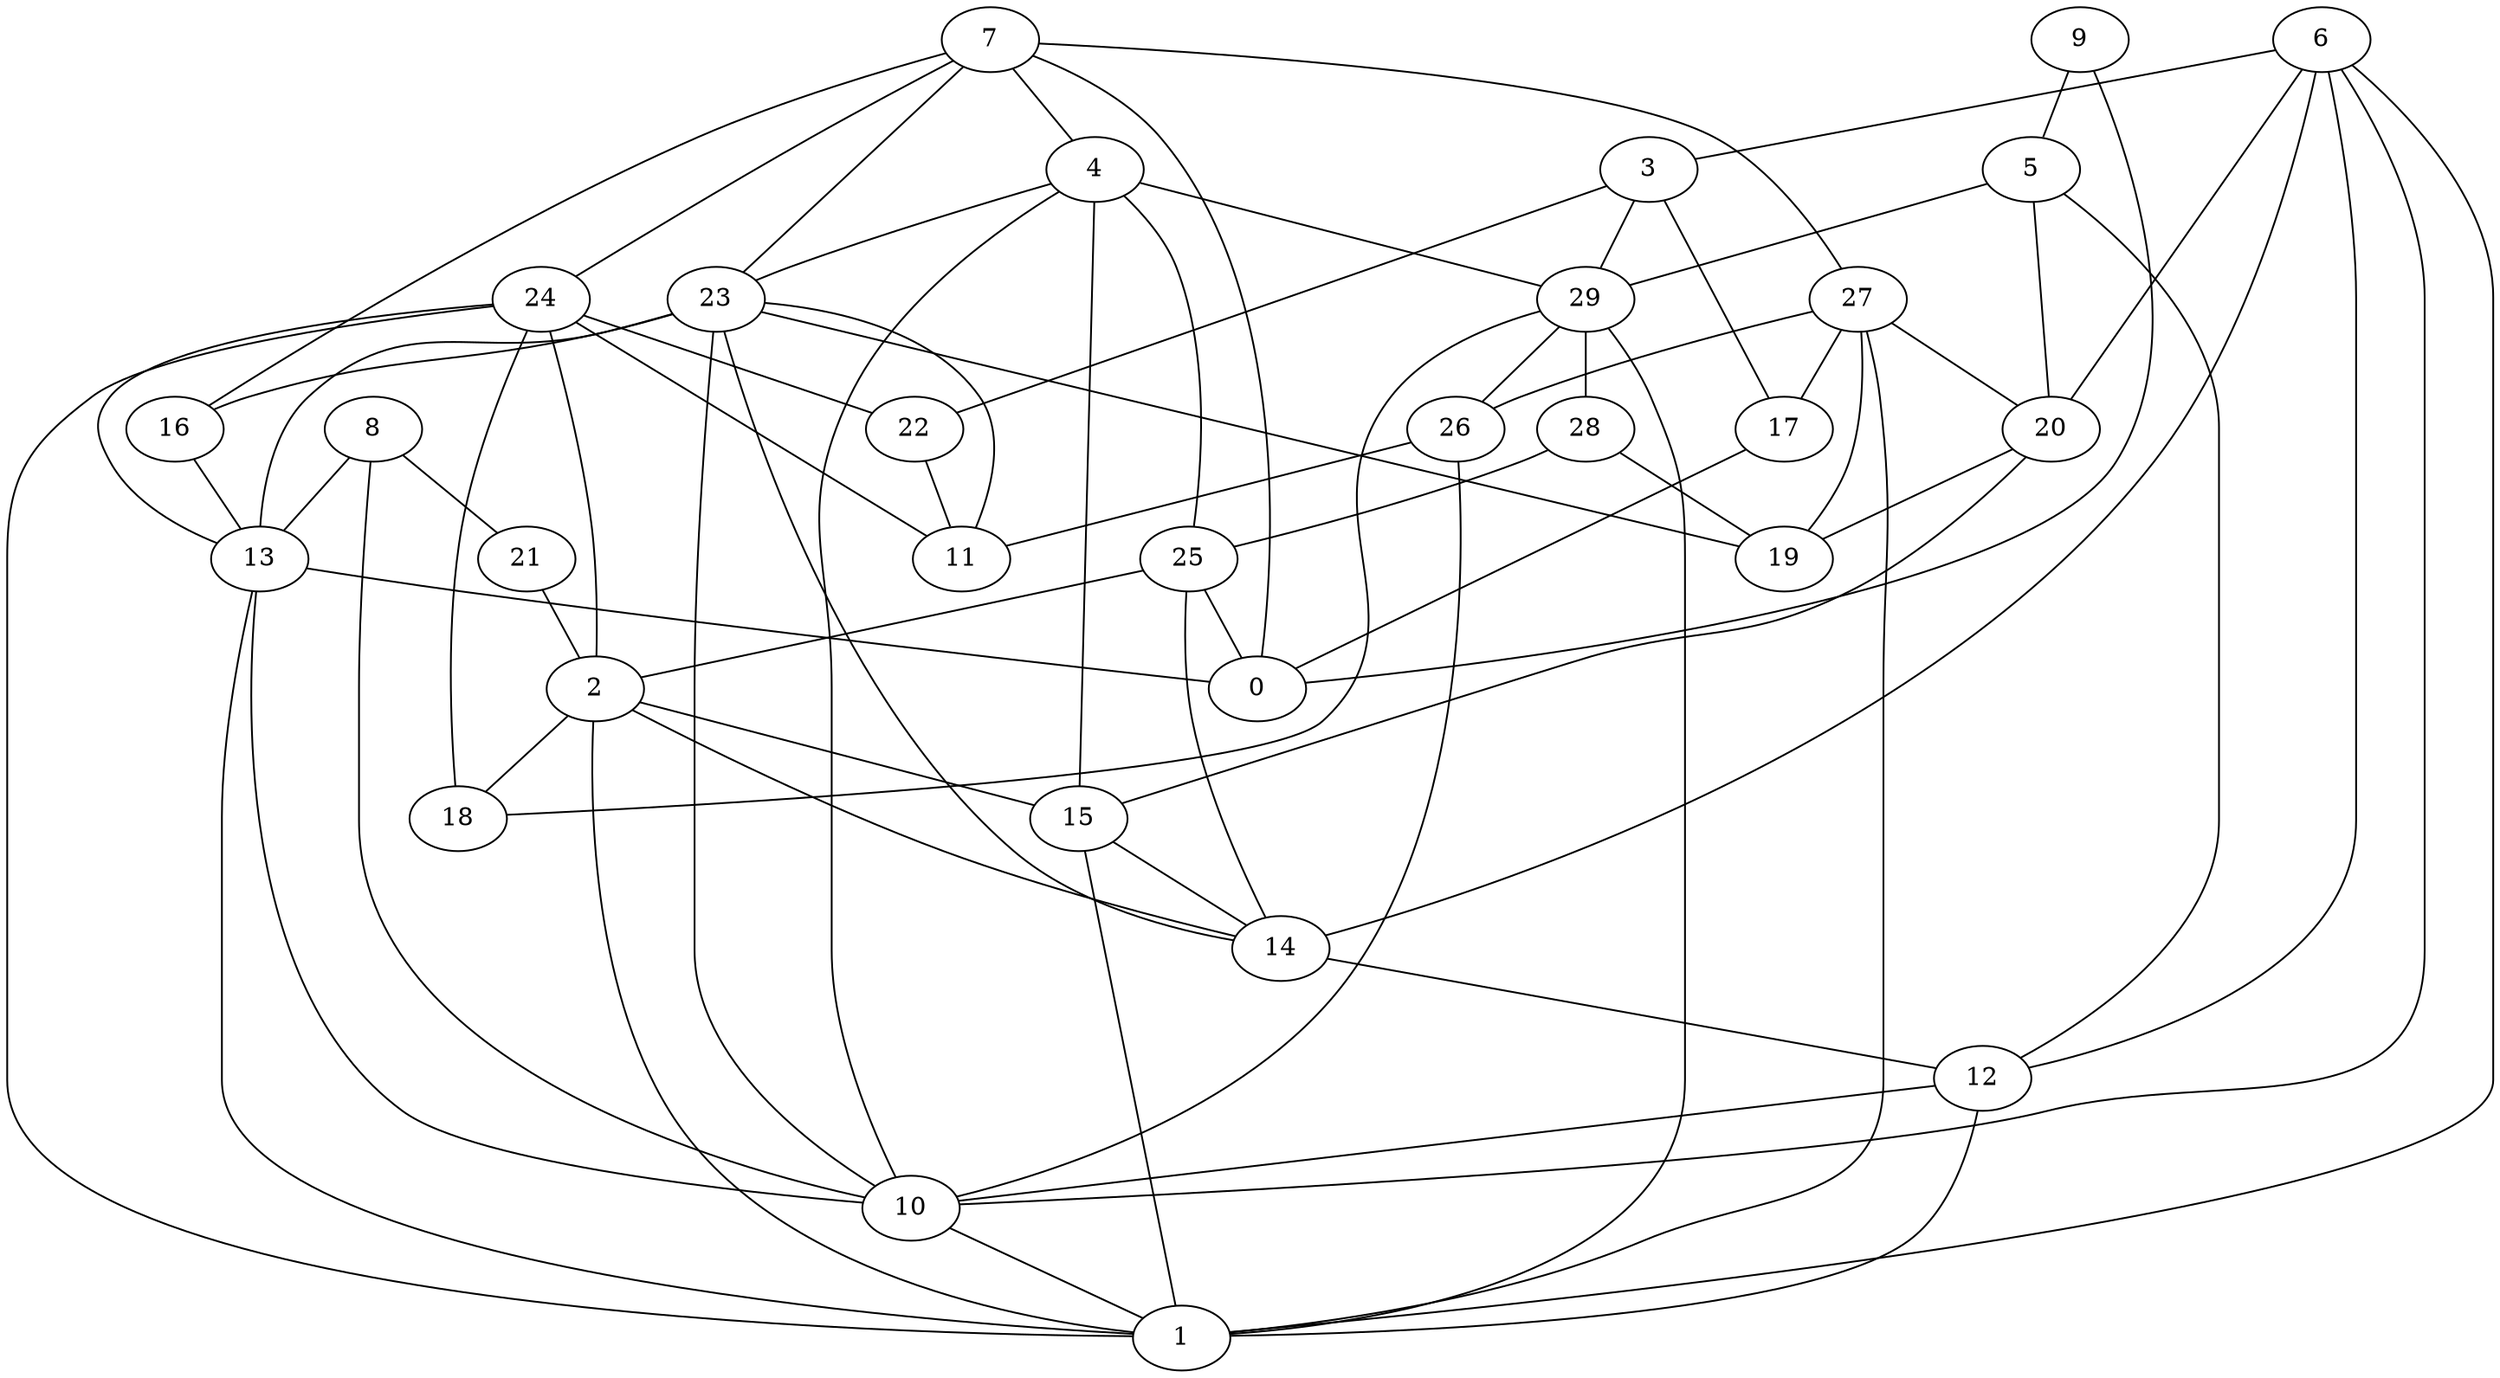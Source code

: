 digraph GG_graph {

subgraph G_graph {
edge [color = black]
"12" -> "10" [dir = none]
"4" -> "15" [dir = none]
"8" -> "10" [dir = none]
"15" -> "14" [dir = none]
"15" -> "1" [dir = none]
"13" -> "1" [dir = none]
"29" -> "28" [dir = none]
"27" -> "17" [dir = none]
"27" -> "20" [dir = none]
"27" -> "19" [dir = none]
"27" -> "26" [dir = none]
"27" -> "1" [dir = none]
"9" -> "0" [dir = none]
"10" -> "1" [dir = none]
"7" -> "0" [dir = none]
"7" -> "27" [dir = none]
"6" -> "3" [dir = none]
"6" -> "14" [dir = none]
"3" -> "22" [dir = none]
"3" -> "29" [dir = none]
"16" -> "13" [dir = none]
"24" -> "11" [dir = none]
"24" -> "18" [dir = none]
"24" -> "13" [dir = none]
"23" -> "13" [dir = none]
"21" -> "2" [dir = none]
"2" -> "1" [dir = none]
"25" -> "2" [dir = none]
"5" -> "29" [dir = none]
"25" -> "14" [dir = none]
"22" -> "11" [dir = none]
"13" -> "0" [dir = none]
"5" -> "12" [dir = none]
"3" -> "17" [dir = none]
"23" -> "14" [dir = none]
"8" -> "21" [dir = none]
"8" -> "13" [dir = none]
"7" -> "23" [dir = none]
"28" -> "25" [dir = none]
"7" -> "16" [dir = none]
"26" -> "11" [dir = none]
"9" -> "5" [dir = none]
"6" -> "20" [dir = none]
"4" -> "10" [dir = none]
"6" -> "1" [dir = none]
"23" -> "16" [dir = none]
"12" -> "1" [dir = none]
"6" -> "12" [dir = none]
"4" -> "25" [dir = none]
"13" -> "10" [dir = none]
"29" -> "26" [dir = none]
"2" -> "18" [dir = none]
"23" -> "19" [dir = none]
"23" -> "11" [dir = none]
"24" -> "22" [dir = none]
"24" -> "2" [dir = none]
"6" -> "10" [dir = none]
"4" -> "29" [dir = none]
"29" -> "1" [dir = none]
"2" -> "14" [dir = none]
"28" -> "19" [dir = none]
"14" -> "12" [dir = none]
"23" -> "10" [dir = none]
"24" -> "1" [dir = none]
"4" -> "23" [dir = none]
"25" -> "0" [dir = none]
"7" -> "4" [dir = none]
"2" -> "15" [dir = none]
"17" -> "0" [dir = none]
"20" -> "19" [dir = none]
"5" -> "20" [dir = none]
"26" -> "10" [dir = none]
"29" -> "18" [dir = none]
"20" -> "15" [dir = none]
"7" -> "24" [dir = none]
}

}
